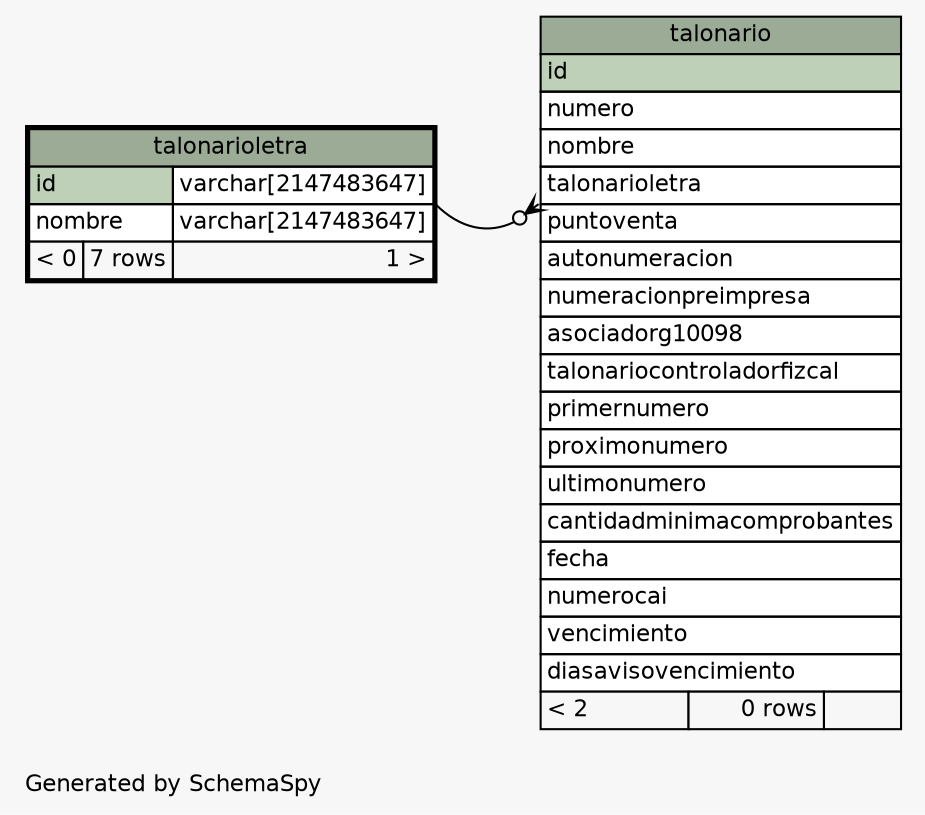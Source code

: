 // dot 2.2.1 on Windows 10 10.0
// SchemaSpy rev 590
digraph "oneDegreeRelationshipsDiagram" {
  graph [
    rankdir="RL"
    bgcolor="#f7f7f7"
    label="\nGenerated by SchemaSpy"
    labeljust="l"
    nodesep="0.18"
    ranksep="0.46"
    fontname="Helvetica"
    fontsize="11"
  ];
  node [
    fontname="Helvetica"
    fontsize="11"
    shape="plaintext"
  ];
  edge [
    arrowsize="0.8"
  ];
  "talonario":"talonarioletra":sw -> "talonarioletra":"id.type":se [arrowhead=none dir=back arrowtail=crowodot];
  "talonario" [
    label=<
    <TABLE BORDER="0" CELLBORDER="1" CELLSPACING="0" BGCOLOR="#ffffff">
      <TR><TD COLSPAN="3" BGCOLOR="#9bab96" ALIGN="CENTER">talonario</TD></TR>
      <TR><TD PORT="id" COLSPAN="3" BGCOLOR="#bed1b8" ALIGN="LEFT">id</TD></TR>
      <TR><TD PORT="numero" COLSPAN="3" ALIGN="LEFT">numero</TD></TR>
      <TR><TD PORT="nombre" COLSPAN="3" ALIGN="LEFT">nombre</TD></TR>
      <TR><TD PORT="talonarioletra" COLSPAN="3" ALIGN="LEFT">talonarioletra</TD></TR>
      <TR><TD PORT="puntoventa" COLSPAN="3" ALIGN="LEFT">puntoventa</TD></TR>
      <TR><TD PORT="autonumeracion" COLSPAN="3" ALIGN="LEFT">autonumeracion</TD></TR>
      <TR><TD PORT="numeracionpreimpresa" COLSPAN="3" ALIGN="LEFT">numeracionpreimpresa</TD></TR>
      <TR><TD PORT="asociadorg10098" COLSPAN="3" ALIGN="LEFT">asociadorg10098</TD></TR>
      <TR><TD PORT="talonariocontroladorfizcal" COLSPAN="3" ALIGN="LEFT">talonariocontroladorfizcal</TD></TR>
      <TR><TD PORT="primernumero" COLSPAN="3" ALIGN="LEFT">primernumero</TD></TR>
      <TR><TD PORT="proximonumero" COLSPAN="3" ALIGN="LEFT">proximonumero</TD></TR>
      <TR><TD PORT="ultimonumero" COLSPAN="3" ALIGN="LEFT">ultimonumero</TD></TR>
      <TR><TD PORT="cantidadminimacomprobantes" COLSPAN="3" ALIGN="LEFT">cantidadminimacomprobantes</TD></TR>
      <TR><TD PORT="fecha" COLSPAN="3" ALIGN="LEFT">fecha</TD></TR>
      <TR><TD PORT="numerocai" COLSPAN="3" ALIGN="LEFT">numerocai</TD></TR>
      <TR><TD PORT="vencimiento" COLSPAN="3" ALIGN="LEFT">vencimiento</TD></TR>
      <TR><TD PORT="diasavisovencimiento" COLSPAN="3" ALIGN="LEFT">diasavisovencimiento</TD></TR>
      <TR><TD ALIGN="LEFT" BGCOLOR="#f7f7f7">&lt; 2</TD><TD ALIGN="RIGHT" BGCOLOR="#f7f7f7">0 rows</TD><TD ALIGN="RIGHT" BGCOLOR="#f7f7f7">  </TD></TR>
    </TABLE>>
    URL="talonario.html"
    tooltip="talonario"
  ];
  "talonarioletra" [
    label=<
    <TABLE BORDER="2" CELLBORDER="1" CELLSPACING="0" BGCOLOR="#ffffff">
      <TR><TD COLSPAN="3" BGCOLOR="#9bab96" ALIGN="CENTER">talonarioletra</TD></TR>
      <TR><TD PORT="id" COLSPAN="2" BGCOLOR="#bed1b8" ALIGN="LEFT">id</TD><TD PORT="id.type" ALIGN="LEFT">varchar[2147483647]</TD></TR>
      <TR><TD PORT="nombre" COLSPAN="2" ALIGN="LEFT">nombre</TD><TD PORT="nombre.type" ALIGN="LEFT">varchar[2147483647]</TD></TR>
      <TR><TD ALIGN="LEFT" BGCOLOR="#f7f7f7">&lt; 0</TD><TD ALIGN="RIGHT" BGCOLOR="#f7f7f7">7 rows</TD><TD ALIGN="RIGHT" BGCOLOR="#f7f7f7">1 &gt;</TD></TR>
    </TABLE>>
    URL="talonarioletra.html"
    tooltip="talonarioletra"
  ];
}
